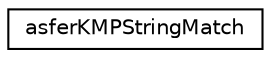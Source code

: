 digraph "Graphical Class Hierarchy"
{
 // LATEX_PDF_SIZE
  edge [fontname="Helvetica",fontsize="10",labelfontname="Helvetica",labelfontsize="10"];
  node [fontname="Helvetica",fontsize="10",shape=record];
  rankdir="LR";
  Node0 [label="asferKMPStringMatch",height=0.2,width=0.4,color="black", fillcolor="white", style="filled",URL="$classasferKMPStringMatch.html",tooltip=" "];
}
